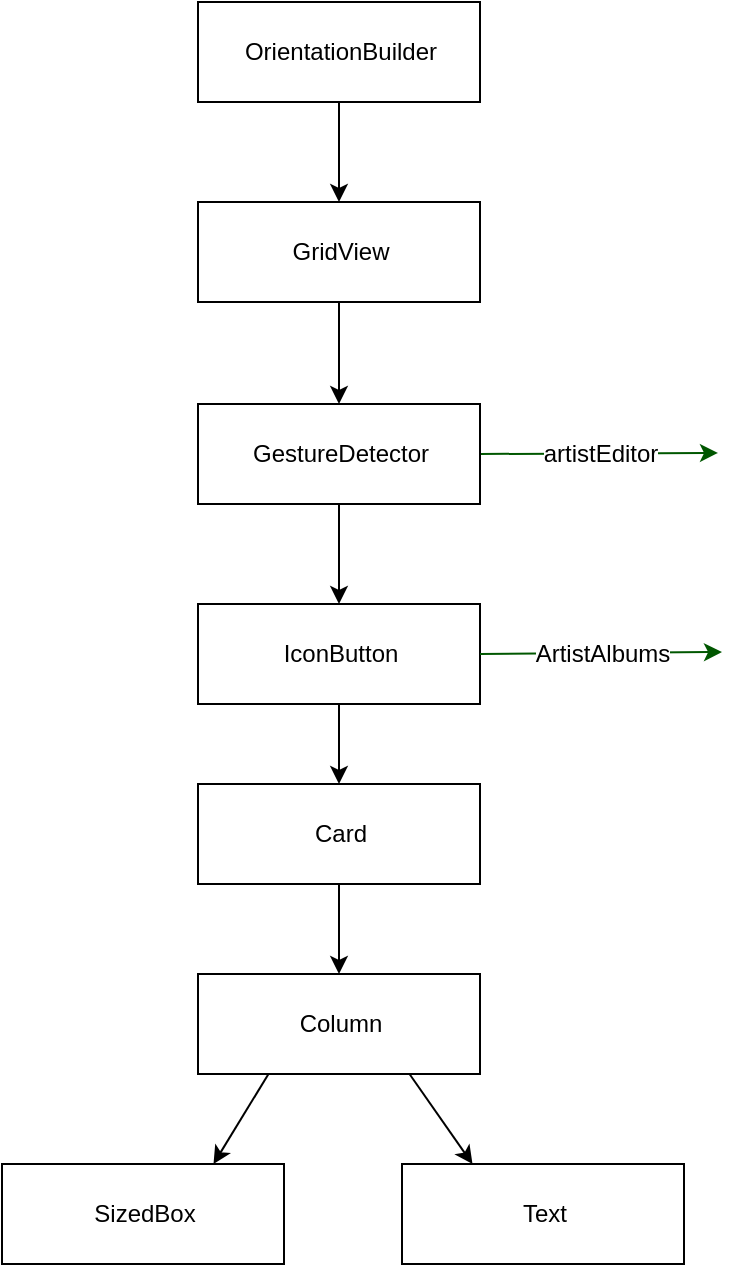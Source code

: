 <mxfile version="16.6.6" type="device"><diagram id="5P583w0aJttzJ-YqKNh2" name="Page-1"><mxGraphModel dx="1497" dy="821" grid="1" gridSize="10" guides="1" tooltips="1" connect="1" arrows="1" fold="1" page="1" pageScale="1" pageWidth="827" pageHeight="1169" math="0" shadow="0"><root><mxCell id="0"/><mxCell id="1" parent="0"/><mxCell id="v2lxInc_JL55TAg5lxIN-1" value="OrientationBuilder" style="html=1;" vertex="1" parent="1"><mxGeometry x="178" y="9" width="141" height="50" as="geometry"/></mxCell><mxCell id="v2lxInc_JL55TAg5lxIN-49" value="" style="edgeStyle=orthogonalEdgeStyle;rounded=0;orthogonalLoop=1;jettySize=auto;html=1;fontSize=12;startArrow=classic;startFill=1;endArrow=none;endFill=0;" edge="1" parent="1" source="v2lxInc_JL55TAg5lxIN-36" target="v2lxInc_JL55TAg5lxIN-1"><mxGeometry relative="1" as="geometry"/></mxCell><mxCell id="v2lxInc_JL55TAg5lxIN-36" value="GridView" style="html=1;" vertex="1" parent="1"><mxGeometry x="178" y="109" width="141" height="50" as="geometry"/></mxCell><mxCell id="v2lxInc_JL55TAg5lxIN-97" style="edgeStyle=none;rounded=0;orthogonalLoop=1;jettySize=auto;html=1;fontSize=12;startArrow=classic;startFill=1;endArrow=none;endFill=0;" edge="1" parent="1" source="v2lxInc_JL55TAg5lxIN-38"><mxGeometry relative="1" as="geometry"><mxPoint x="248.5" y="260" as="targetPoint"/></mxGeometry></mxCell><mxCell id="v2lxInc_JL55TAg5lxIN-38" value="IconButton" style="html=1;" vertex="1" parent="1"><mxGeometry x="178" y="310" width="141" height="50" as="geometry"/></mxCell><mxCell id="v2lxInc_JL55TAg5lxIN-45" value="Card" style="html=1;" vertex="1" parent="1"><mxGeometry x="178" y="400" width="141" height="50" as="geometry"/></mxCell><mxCell id="v2lxInc_JL55TAg5lxIN-53" style="edgeStyle=orthogonalEdgeStyle;rounded=0;orthogonalLoop=1;jettySize=auto;html=1;fontSize=12;startArrow=classic;startFill=1;endArrow=none;endFill=0;" edge="1" parent="1" source="v2lxInc_JL55TAg5lxIN-46" target="v2lxInc_JL55TAg5lxIN-45"><mxGeometry relative="1" as="geometry"/></mxCell><mxCell id="v2lxInc_JL55TAg5lxIN-46" value="Column" style="html=1;" vertex="1" parent="1"><mxGeometry x="178" y="495" width="141" height="50" as="geometry"/></mxCell><mxCell id="v2lxInc_JL55TAg5lxIN-50" value="" style="endArrow=classic;html=1;rounded=0;fontSize=14;exitX=0.5;exitY=1;exitDx=0;exitDy=0;entryX=0.5;entryY=0;entryDx=0;entryDy=0;" edge="1" parent="1" source="v2lxInc_JL55TAg5lxIN-38" target="v2lxInc_JL55TAg5lxIN-45"><mxGeometry width="50" height="50" relative="1" as="geometry"><mxPoint x="608" y="450" as="sourcePoint"/><mxPoint x="608" y="500" as="targetPoint"/></mxGeometry></mxCell><mxCell id="v2lxInc_JL55TAg5lxIN-86" value="SizedBox" style="html=1;" vertex="1" parent="1"><mxGeometry x="80" y="590" width="141" height="50" as="geometry"/></mxCell><mxCell id="v2lxInc_JL55TAg5lxIN-87" value="Text" style="html=1;" vertex="1" parent="1"><mxGeometry x="280" y="590" width="141" height="50" as="geometry"/></mxCell><mxCell id="v2lxInc_JL55TAg5lxIN-91" value="" style="endArrow=classic;html=1;rounded=0;fontSize=12;exitX=1;exitY=0.5;exitDx=0;exitDy=0;fillColor=#008a00;strokeColor=#005700;" edge="1" parent="1" source="v2lxInc_JL55TAg5lxIN-93"><mxGeometry relative="1" as="geometry"><mxPoint x="317.0" y="234.47" as="sourcePoint"/><mxPoint x="438" y="234.47" as="targetPoint"/></mxGeometry></mxCell><mxCell id="v2lxInc_JL55TAg5lxIN-92" value="artistEditor" style="edgeLabel;resizable=0;html=1;align=center;verticalAlign=middle;fontSize=12;" connectable="0" vertex="1" parent="v2lxInc_JL55TAg5lxIN-91"><mxGeometry relative="1" as="geometry"/></mxCell><mxCell id="v2lxInc_JL55TAg5lxIN-94" style="edgeStyle=none;rounded=0;orthogonalLoop=1;jettySize=auto;html=1;entryX=0.5;entryY=1;entryDx=0;entryDy=0;fontSize=12;startArrow=classic;startFill=1;endArrow=none;endFill=0;" edge="1" parent="1" source="v2lxInc_JL55TAg5lxIN-93" target="v2lxInc_JL55TAg5lxIN-36"><mxGeometry relative="1" as="geometry"/></mxCell><mxCell id="v2lxInc_JL55TAg5lxIN-93" value="GestureDetector" style="html=1;" vertex="1" parent="1"><mxGeometry x="178" y="210" width="141" height="50" as="geometry"/></mxCell><mxCell id="v2lxInc_JL55TAg5lxIN-95" value="" style="endArrow=classic;html=1;rounded=0;fontSize=12;exitX=1;exitY=0.5;exitDx=0;exitDy=0;fillColor=#008a00;strokeColor=#005700;" edge="1" parent="1" source="v2lxInc_JL55TAg5lxIN-38"><mxGeometry relative="1" as="geometry"><mxPoint x="414.0" y="334.47" as="sourcePoint"/><mxPoint x="440" y="334" as="targetPoint"/></mxGeometry></mxCell><mxCell id="v2lxInc_JL55TAg5lxIN-96" value="ArtistAlbums" style="edgeLabel;resizable=0;html=1;align=center;verticalAlign=middle;fontSize=12;" connectable="0" vertex="1" parent="v2lxInc_JL55TAg5lxIN-95"><mxGeometry relative="1" as="geometry"/></mxCell><mxCell id="v2lxInc_JL55TAg5lxIN-98" value="" style="endArrow=classic;html=1;rounded=0;fontSize=12;exitX=0.75;exitY=1;exitDx=0;exitDy=0;entryX=0.25;entryY=0;entryDx=0;entryDy=0;" edge="1" parent="1" source="v2lxInc_JL55TAg5lxIN-46" target="v2lxInc_JL55TAg5lxIN-87"><mxGeometry width="50" height="50" relative="1" as="geometry"><mxPoint x="570" y="630" as="sourcePoint"/><mxPoint x="620" y="580" as="targetPoint"/></mxGeometry></mxCell><mxCell id="v2lxInc_JL55TAg5lxIN-99" value="" style="endArrow=classic;html=1;rounded=0;fontSize=12;exitX=0.25;exitY=1;exitDx=0;exitDy=0;entryX=0.75;entryY=0;entryDx=0;entryDy=0;" edge="1" parent="1" source="v2lxInc_JL55TAg5lxIN-46" target="v2lxInc_JL55TAg5lxIN-86"><mxGeometry width="50" height="50" relative="1" as="geometry"><mxPoint x="670" y="610" as="sourcePoint"/><mxPoint x="720" y="560" as="targetPoint"/></mxGeometry></mxCell></root></mxGraphModel></diagram></mxfile>